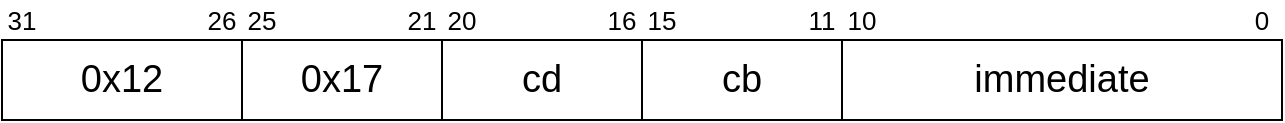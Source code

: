<mxfile version="12.9.13" type="device"><diagram id="lW4B14q6tJ0Ex4mPdbhc" name="Page-1"><mxGraphModel dx="1158" dy="726" grid="1" gridSize="10" guides="1" tooltips="1" connect="1" arrows="1" fold="1" page="1" pageScale="1" pageWidth="850" pageHeight="1100" math="0" shadow="0"><root><mxCell id="0"/><mxCell id="1" parent="0"/><mxCell id="vGDDM-ptShni_ODiw2sL-1" value="" style="rounded=0;whiteSpace=wrap;html=1;" parent="1" vertex="1"><mxGeometry x="40" y="80" width="640" height="40" as="geometry"/></mxCell><mxCell id="vGDDM-ptShni_ODiw2sL-4" value="immediate" style="rounded=0;whiteSpace=wrap;html=1;fontSize=19;" parent="1" vertex="1"><mxGeometry x="460" y="80" width="220" height="40" as="geometry"/></mxCell><mxCell id="vGDDM-ptShni_ODiw2sL-5" value="cb" style="rounded=0;whiteSpace=wrap;html=1;fontSize=19;" parent="1" vertex="1"><mxGeometry x="360" y="80" width="100" height="40" as="geometry"/></mxCell><mxCell id="vGDDM-ptShni_ODiw2sL-6" value="cd" style="rounded=0;whiteSpace=wrap;html=1;fontSize=19;" parent="1" vertex="1"><mxGeometry x="260" y="80" width="100" height="40" as="geometry"/></mxCell><mxCell id="vGDDM-ptShni_ODiw2sL-7" value="0x17" style="rounded=0;whiteSpace=wrap;html=1;fontSize=19;" parent="1" vertex="1"><mxGeometry x="160" y="80" width="100" height="40" as="geometry"/></mxCell><mxCell id="vGDDM-ptShni_ODiw2sL-8" value="0x12" style="rounded=0;whiteSpace=wrap;html=1;fontSize=19;" parent="1" vertex="1"><mxGeometry x="40" y="80" width="120" height="40" as="geometry"/></mxCell><mxCell id="vGDDM-ptShni_ODiw2sL-9" value="0" style="text;html=1;strokeColor=none;fillColor=none;align=center;verticalAlign=middle;whiteSpace=wrap;rounded=0;fontSize=13;" parent="1" vertex="1"><mxGeometry x="660" y="60" width="20" height="20" as="geometry"/></mxCell><mxCell id="vGDDM-ptShni_ODiw2sL-10" value="16" style="text;html=1;strokeColor=none;fillColor=none;align=center;verticalAlign=middle;whiteSpace=wrap;rounded=0;fontSize=13;" parent="1" vertex="1"><mxGeometry x="340" y="60" width="20" height="20" as="geometry"/></mxCell><mxCell id="vGDDM-ptShni_ODiw2sL-12" value="15" style="text;html=1;strokeColor=none;fillColor=none;align=center;verticalAlign=middle;whiteSpace=wrap;rounded=0;fontSize=13;" parent="1" vertex="1"><mxGeometry x="360" y="60" width="20" height="20" as="geometry"/></mxCell><mxCell id="vGDDM-ptShni_ODiw2sL-13" value="10" style="text;html=1;strokeColor=none;fillColor=none;align=center;verticalAlign=middle;whiteSpace=wrap;rounded=0;fontSize=13;" parent="1" vertex="1"><mxGeometry x="460" y="60" width="20" height="20" as="geometry"/></mxCell><mxCell id="vGDDM-ptShni_ODiw2sL-14" value="31" style="text;html=1;strokeColor=none;fillColor=none;align=center;verticalAlign=middle;whiteSpace=wrap;rounded=0;fontSize=13;" parent="1" vertex="1"><mxGeometry x="40" y="60" width="20" height="20" as="geometry"/></mxCell><mxCell id="vGDDM-ptShni_ODiw2sL-15" value="25" style="text;html=1;strokeColor=none;fillColor=none;align=center;verticalAlign=middle;whiteSpace=wrap;rounded=0;fontSize=13;" parent="1" vertex="1"><mxGeometry x="160" y="60" width="20" height="20" as="geometry"/></mxCell><mxCell id="vGDDM-ptShni_ODiw2sL-16" value="21" style="text;html=1;strokeColor=none;fillColor=none;align=center;verticalAlign=middle;whiteSpace=wrap;rounded=0;fontSize=13;" parent="1" vertex="1"><mxGeometry x="240" y="60" width="20" height="20" as="geometry"/></mxCell><mxCell id="vGDDM-ptShni_ODiw2sL-17" value="20" style="text;html=1;strokeColor=none;fillColor=none;align=center;verticalAlign=middle;whiteSpace=wrap;rounded=0;fontSize=13;" parent="1" vertex="1"><mxGeometry x="260" y="60" width="20" height="20" as="geometry"/></mxCell><mxCell id="vGDDM-ptShni_ODiw2sL-18" value="11" style="text;html=1;strokeColor=none;fillColor=none;align=center;verticalAlign=middle;whiteSpace=wrap;rounded=0;fontSize=13;" parent="1" vertex="1"><mxGeometry x="440" y="60" width="20" height="20" as="geometry"/></mxCell><mxCell id="vGDDM-ptShni_ODiw2sL-22" value="26" style="text;html=1;strokeColor=none;fillColor=none;align=center;verticalAlign=middle;whiteSpace=wrap;rounded=0;fontSize=13;" parent="1" vertex="1"><mxGeometry x="140" y="60" width="20" height="20" as="geometry"/></mxCell></root></mxGraphModel></diagram></mxfile>